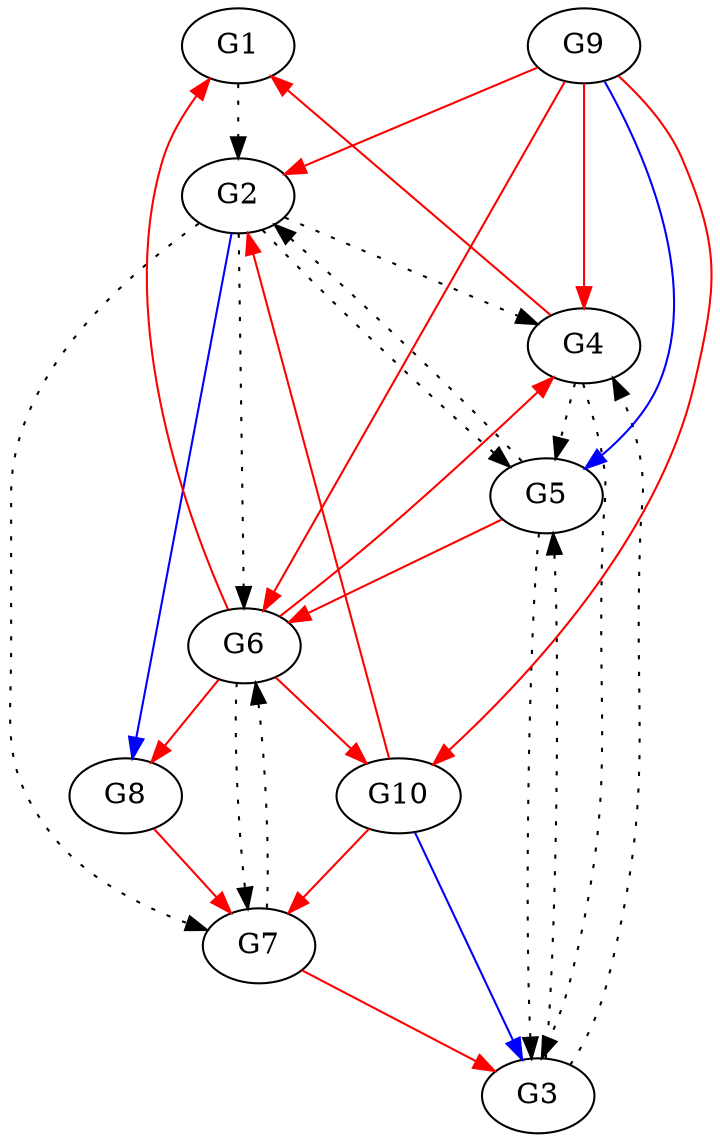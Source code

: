 // Grafos-DREAM4
digraph {
	G1 [label=G1]
	G2 [label=G2]
	G3 [label=G3]
	G4 [label=G4]
	G5 [label=G5]
	G6 [label=G6]
	G7 [label=G7]
	G8 [label=G8]
	G9 [label=G9]
	G10 [label=G10]
	G1 -> G2 [style=dotted]
	G2 -> G4 [style=dotted]
	G2 -> G5 [style=dotted]
	G2 -> G6 [style=dotted]
	G2 -> G7 [style=dotted]
	G2 -> G8 [color=blue]
	G3 -> G4 [style=dotted]
	G3 -> G5 [style=dotted]
	G4 -> G3 [style=dotted]
	G4 -> G5 [style=dotted]
	G5 -> G2 [style=dotted]
	G5 -> G3 [style=dotted]
	G6 -> G7 [style=dotted]
	G7 -> G6 [style=dotted]
	G9 -> G5 [color=blue]
	G10 -> G3 [color=blue]
	G4 -> G1 [color=red]
	G5 -> G6 [color=red]
	G6 -> G1 [color=red]
	G6 -> G4 [color=red]
	G6 -> G8 [color=red]
	G6 -> G10 [color=red]
	G7 -> G3 [color=red]
	G8 -> G7 [color=red]
	G9 -> G2 [color=red]
	G9 -> G4 [color=red]
	G9 -> G6 [color=red]
	G9 -> G10 [color=red]
	G10 -> G2 [color=red]
	G10 -> G7 [color=red]
}

